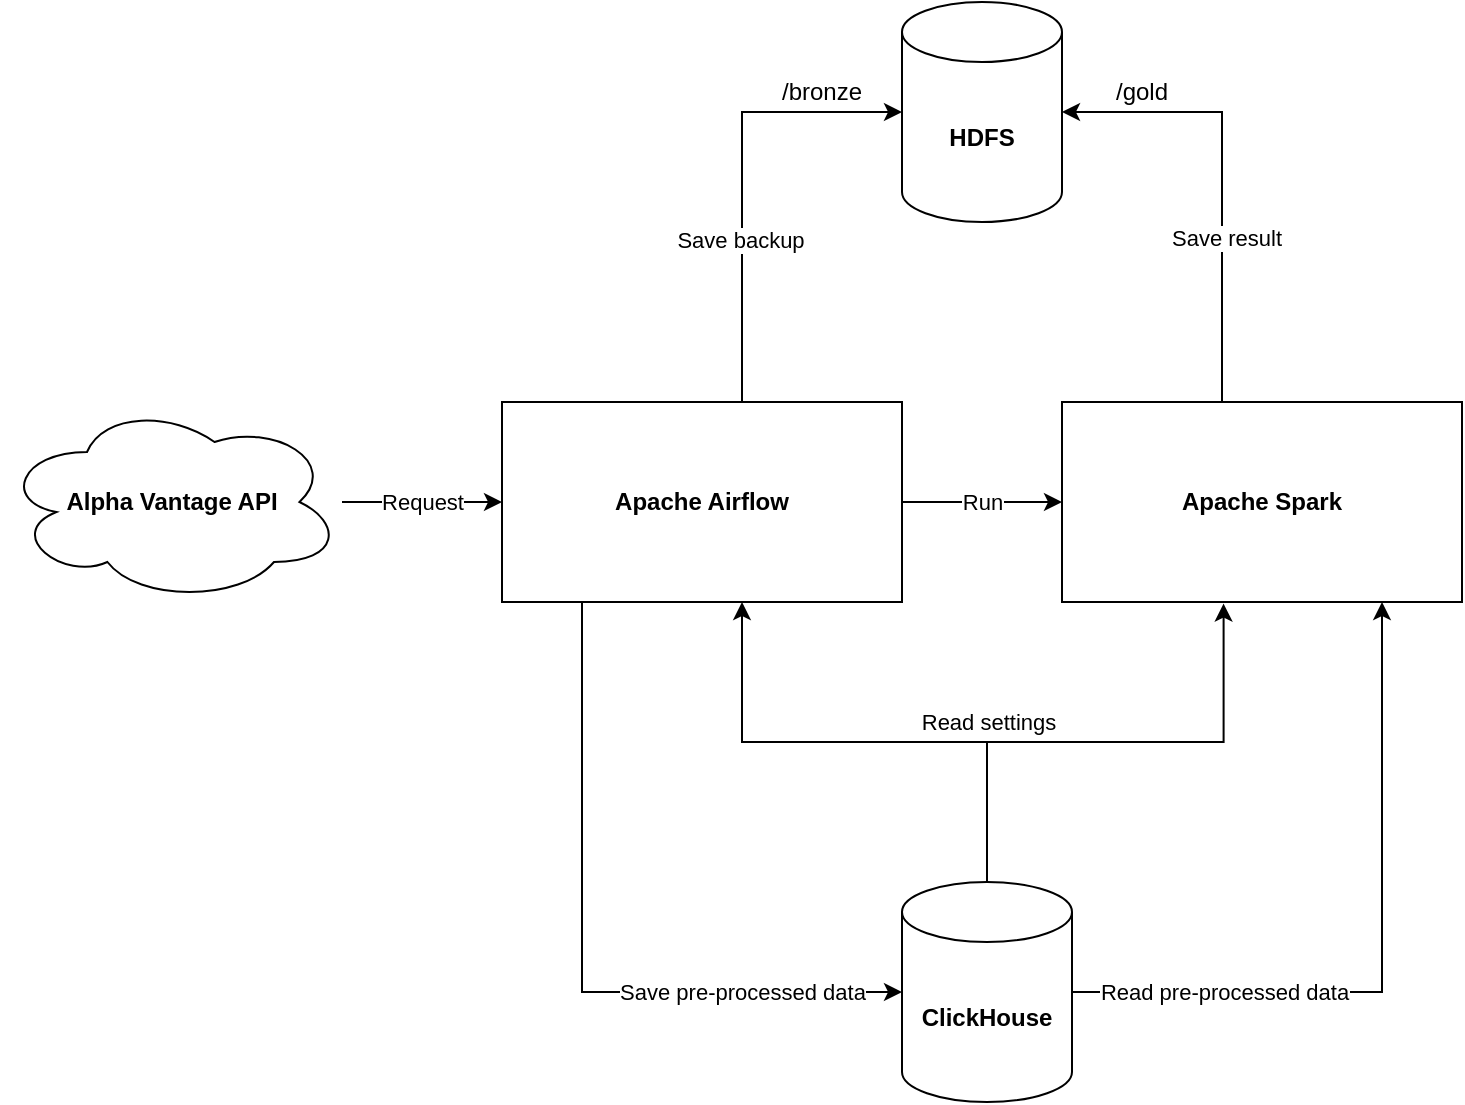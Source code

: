 <mxfile version="20.7.4" type="device"><diagram id="asvQf9DA2i1ljKt4izi4" name="Page-1"><mxGraphModel dx="1900" dy="601" grid="1" gridSize="10" guides="1" tooltips="1" connect="1" arrows="1" fold="1" page="1" pageScale="1" pageWidth="850" pageHeight="1100" math="0" shadow="0"><root><mxCell id="0"/><mxCell id="1" parent="0"/><mxCell id="Bi_5z6GTVgRF6iL4pEtX-49" style="edgeStyle=orthogonalEdgeStyle;rounded=0;orthogonalLoop=1;jettySize=auto;html=1;" parent="1" source="Bi_5z6GTVgRF6iL4pEtX-1" target="Bi_5z6GTVgRF6iL4pEtX-3" edge="1"><mxGeometry relative="1" as="geometry"><mxPoint x="680" y="350" as="targetPoint"/><Array as="points"><mxPoint x="680" y="535"/></Array></mxGeometry></mxCell><mxCell id="Bi_5z6GTVgRF6iL4pEtX-53" value="Read pre-processed data" style="edgeLabel;html=1;align=center;verticalAlign=middle;resizable=0;points=[];" parent="Bi_5z6GTVgRF6iL4pEtX-49" vertex="1" connectable="0"><mxGeometry x="-0.815" y="-2" relative="1" as="geometry"><mxPoint x="43" y="-2" as="offset"/></mxGeometry></mxCell><mxCell id="Bi_5z6GTVgRF6iL4pEtX-50" style="edgeStyle=orthogonalEdgeStyle;rounded=0;orthogonalLoop=1;jettySize=auto;html=1;" parent="1" source="Bi_5z6GTVgRF6iL4pEtX-1" target="Bi_5z6GTVgRF6iL4pEtX-2" edge="1"><mxGeometry relative="1" as="geometry"><Array as="points"><mxPoint x="483" y="410"/><mxPoint x="360" y="410"/></Array></mxGeometry></mxCell><mxCell id="Bi_5z6GTVgRF6iL4pEtX-52" value="Read settings" style="edgeLabel;html=1;align=center;verticalAlign=middle;resizable=0;points=[];" parent="Bi_5z6GTVgRF6iL4pEtX-50" vertex="1" connectable="0"><mxGeometry x="-0.39" y="2" relative="1" as="geometry"><mxPoint x="10" y="-12" as="offset"/></mxGeometry></mxCell><mxCell id="Bi_5z6GTVgRF6iL4pEtX-51" style="edgeStyle=orthogonalEdgeStyle;rounded=0;orthogonalLoop=1;jettySize=auto;html=1;entryX=0.404;entryY=1.008;entryDx=0;entryDy=0;entryPerimeter=0;" parent="1" source="Bi_5z6GTVgRF6iL4pEtX-1" target="Bi_5z6GTVgRF6iL4pEtX-3" edge="1"><mxGeometry relative="1" as="geometry"/></mxCell><mxCell id="Bi_5z6GTVgRF6iL4pEtX-1" value="ClickHouse" style="shape=cylinder3;whiteSpace=wrap;html=1;boundedLbl=1;backgroundOutline=1;size=15;fontStyle=1" parent="1" vertex="1"><mxGeometry x="440" y="480" width="85" height="110" as="geometry"/></mxCell><mxCell id="Bi_5z6GTVgRF6iL4pEtX-7" style="edgeStyle=orthogonalEdgeStyle;rounded=0;orthogonalLoop=1;jettySize=auto;html=1;entryX=0;entryY=0.5;entryDx=0;entryDy=0;entryPerimeter=0;" parent="1" source="Bi_5z6GTVgRF6iL4pEtX-2" target="Bi_5z6GTVgRF6iL4pEtX-5" edge="1"><mxGeometry relative="1" as="geometry"><Array as="points"><mxPoint x="360" y="95"/></Array></mxGeometry></mxCell><mxCell id="Bi_5z6GTVgRF6iL4pEtX-30" value="Save backup" style="edgeLabel;html=1;align=center;verticalAlign=middle;resizable=0;points=[];" parent="Bi_5z6GTVgRF6iL4pEtX-7" vertex="1" connectable="0"><mxGeometry x="-0.282" y="1" relative="1" as="geometry"><mxPoint as="offset"/></mxGeometry></mxCell><mxCell id="Bi_5z6GTVgRF6iL4pEtX-46" style="edgeStyle=orthogonalEdgeStyle;rounded=0;orthogonalLoop=1;jettySize=auto;html=1;entryX=0;entryY=0.5;entryDx=0;entryDy=0;entryPerimeter=0;" parent="1" source="Bi_5z6GTVgRF6iL4pEtX-2" target="Bi_5z6GTVgRF6iL4pEtX-1" edge="1"><mxGeometry relative="1" as="geometry"><Array as="points"><mxPoint x="280" y="535"/></Array></mxGeometry></mxCell><mxCell id="YLaEUSb-K1N0zHM793Gf-1" style="edgeStyle=orthogonalEdgeStyle;rounded=0;orthogonalLoop=1;jettySize=auto;html=1;entryX=0;entryY=0.5;entryDx=0;entryDy=0;" edge="1" parent="1" source="Bi_5z6GTVgRF6iL4pEtX-2" target="Bi_5z6GTVgRF6iL4pEtX-3"><mxGeometry relative="1" as="geometry"/></mxCell><mxCell id="Bi_5z6GTVgRF6iL4pEtX-2" value="Apache Airflow" style="rounded=0;whiteSpace=wrap;html=1;fontStyle=1" parent="1" vertex="1"><mxGeometry x="240" y="240" width="200" height="100" as="geometry"/></mxCell><mxCell id="Bi_5z6GTVgRF6iL4pEtX-9" style="edgeStyle=orthogonalEdgeStyle;rounded=0;orthogonalLoop=1;jettySize=auto;html=1;entryX=1;entryY=0.5;entryDx=0;entryDy=0;entryPerimeter=0;" parent="1" source="Bi_5z6GTVgRF6iL4pEtX-3" target="Bi_5z6GTVgRF6iL4pEtX-5" edge="1"><mxGeometry relative="1" as="geometry"><Array as="points"><mxPoint x="600" y="95"/></Array></mxGeometry></mxCell><mxCell id="Bi_5z6GTVgRF6iL4pEtX-25" value="Save result" style="edgeLabel;html=1;align=center;verticalAlign=middle;resizable=0;points=[];" parent="Bi_5z6GTVgRF6iL4pEtX-9" vertex="1" connectable="0"><mxGeometry x="-0.265" y="-2" relative="1" as="geometry"><mxPoint as="offset"/></mxGeometry></mxCell><mxCell id="YLaEUSb-K1N0zHM793Gf-4" value="Run" style="edgeLabel;html=1;align=center;verticalAlign=middle;resizable=0;points=[];" vertex="1" connectable="0" parent="Bi_5z6GTVgRF6iL4pEtX-9"><mxGeometry x="-0.716" y="-2" relative="1" as="geometry"><mxPoint x="-122" y="82" as="offset"/></mxGeometry></mxCell><mxCell id="Bi_5z6GTVgRF6iL4pEtX-3" value="Apache Spark" style="rounded=0;whiteSpace=wrap;html=1;fontStyle=1" parent="1" vertex="1"><mxGeometry x="520" y="240" width="200" height="100" as="geometry"/></mxCell><mxCell id="YLaEUSb-K1N0zHM793Gf-7" style="edgeStyle=orthogonalEdgeStyle;rounded=0;orthogonalLoop=1;jettySize=auto;html=1;entryX=0;entryY=0.5;entryDx=0;entryDy=0;" edge="1" parent="1" source="Bi_5z6GTVgRF6iL4pEtX-4" target="Bi_5z6GTVgRF6iL4pEtX-2"><mxGeometry relative="1" as="geometry"/></mxCell><mxCell id="YLaEUSb-K1N0zHM793Gf-8" value="Request" style="edgeLabel;html=1;align=center;verticalAlign=middle;resizable=0;points=[];" vertex="1" connectable="0" parent="YLaEUSb-K1N0zHM793Gf-7"><mxGeometry x="-0.25" y="-1" relative="1" as="geometry"><mxPoint x="10" y="-1" as="offset"/></mxGeometry></mxCell><mxCell id="Bi_5z6GTVgRF6iL4pEtX-4" value="Alpha Vantage API" style="ellipse;shape=cloud;whiteSpace=wrap;html=1;fontStyle=1" parent="1" vertex="1"><mxGeometry x="-10" y="240" width="170" height="100" as="geometry"/></mxCell><mxCell id="Bi_5z6GTVgRF6iL4pEtX-5" value="HDFS" style="shape=cylinder3;whiteSpace=wrap;html=1;boundedLbl=1;backgroundOutline=1;size=15;fontStyle=1" parent="1" vertex="1"><mxGeometry x="440" y="40" width="80" height="110" as="geometry"/></mxCell><mxCell id="Bi_5z6GTVgRF6iL4pEtX-12" value="/bronze" style="text;html=1;strokeColor=none;fillColor=none;align=center;verticalAlign=middle;whiteSpace=wrap;rounded=0;" parent="1" vertex="1"><mxGeometry x="370" y="70" width="60" height="30" as="geometry"/></mxCell><mxCell id="Bi_5z6GTVgRF6iL4pEtX-13" value="/gold" style="text;html=1;strokeColor=none;fillColor=none;align=center;verticalAlign=middle;whiteSpace=wrap;rounded=0;" parent="1" vertex="1"><mxGeometry x="530" y="70" width="60" height="30" as="geometry"/></mxCell><mxCell id="Bi_5z6GTVgRF6iL4pEtX-42" value="Save pre-processed data" style="edgeLabel;html=1;align=center;verticalAlign=middle;resizable=0;points=[];" parent="1" vertex="1" connectable="0"><mxGeometry x="360" y="535" as="geometry"/></mxCell></root></mxGraphModel></diagram></mxfile>